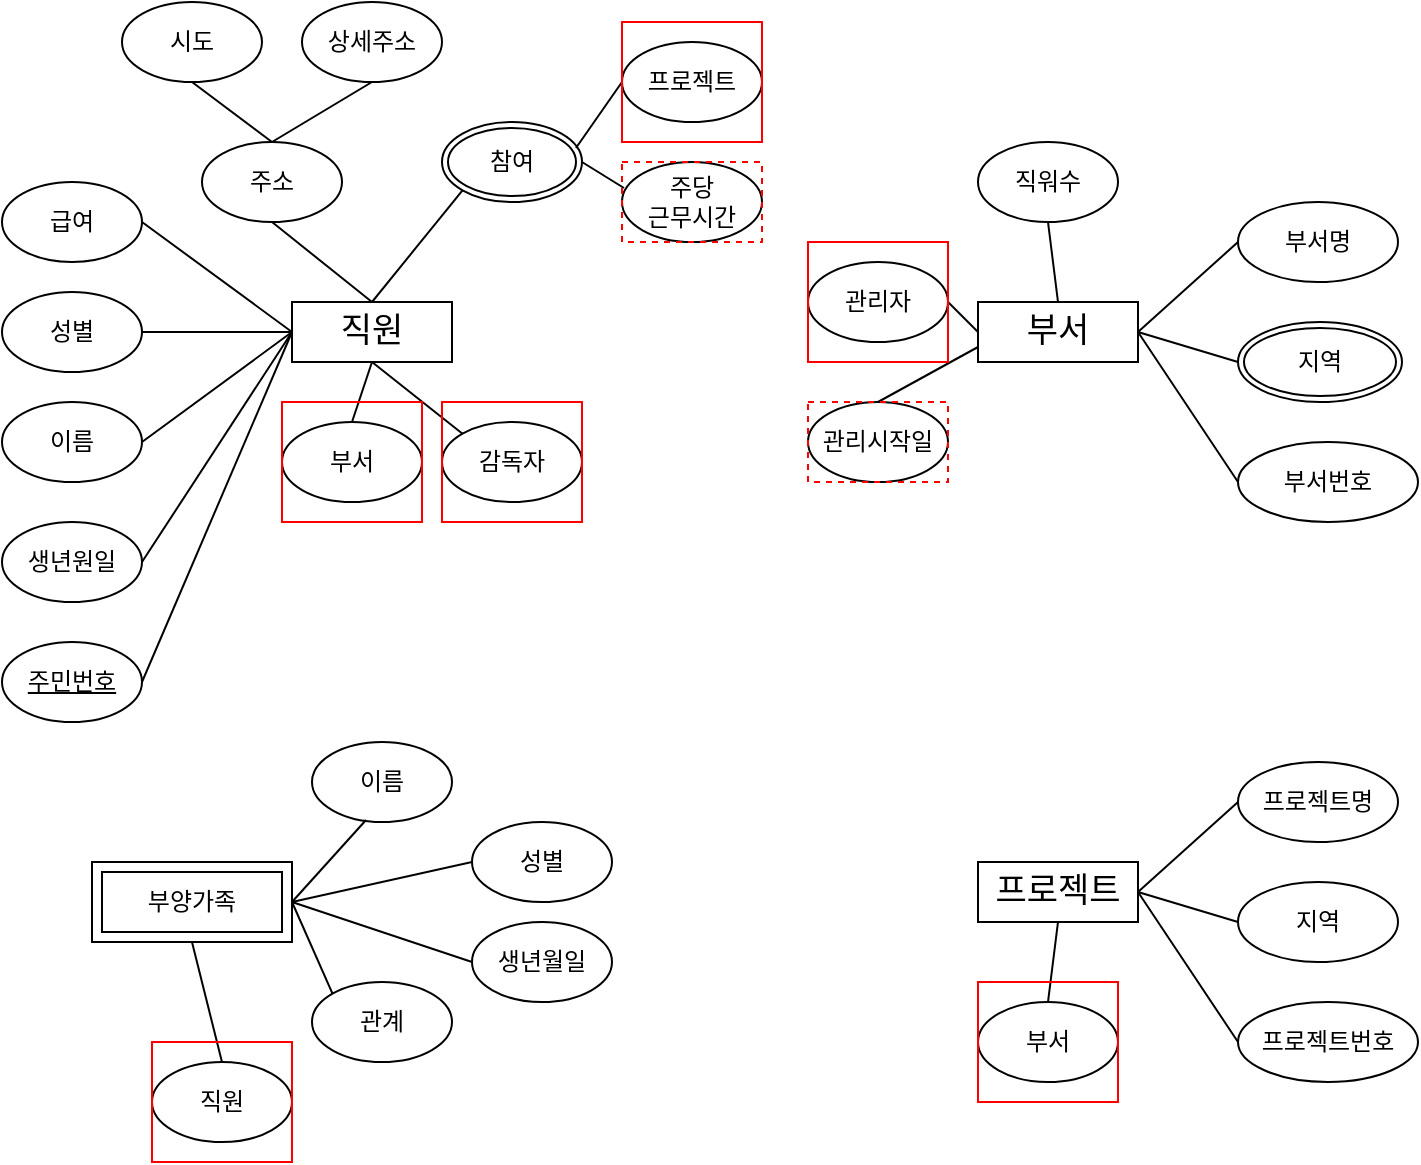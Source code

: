 <mxfile version="21.6.1" type="github">
  <diagram name="페이지-1" id="81K0AAlTXBskSxtC1oPu">
    <mxGraphModel dx="1434" dy="828" grid="1" gridSize="10" guides="1" tooltips="1" connect="1" arrows="1" fold="1" page="1" pageScale="1" pageWidth="827" pageHeight="1169" math="0" shadow="0">
      <root>
        <mxCell id="0" />
        <mxCell id="1" parent="0" />
        <mxCell id="_y7gnkOJSxhy1jmr7wn6-1" value="직원" style="rounded=0;whiteSpace=wrap;html=1;fontSize=17;" vertex="1" parent="1">
          <mxGeometry x="195" y="270" width="80" height="30" as="geometry" />
        </mxCell>
        <mxCell id="_y7gnkOJSxhy1jmr7wn6-2" value="시도" style="ellipse;whiteSpace=wrap;html=1;" vertex="1" parent="1">
          <mxGeometry x="110" y="120" width="70" height="40" as="geometry" />
        </mxCell>
        <mxCell id="_y7gnkOJSxhy1jmr7wn6-3" value="상세주소" style="ellipse;whiteSpace=wrap;html=1;" vertex="1" parent="1">
          <mxGeometry x="200" y="120" width="70" height="40" as="geometry" />
        </mxCell>
        <mxCell id="_y7gnkOJSxhy1jmr7wn6-4" value="주소" style="ellipse;whiteSpace=wrap;html=1;" vertex="1" parent="1">
          <mxGeometry x="150" y="190" width="70" height="40" as="geometry" />
        </mxCell>
        <mxCell id="_y7gnkOJSxhy1jmr7wn6-5" value="" style="endArrow=none;html=1;rounded=0;entryX=0.5;entryY=0;entryDx=0;entryDy=0;exitX=0.5;exitY=1;exitDx=0;exitDy=0;" edge="1" parent="1" source="_y7gnkOJSxhy1jmr7wn6-2" target="_y7gnkOJSxhy1jmr7wn6-4">
          <mxGeometry width="50" height="50" relative="1" as="geometry">
            <mxPoint x="650" y="400" as="sourcePoint" />
            <mxPoint x="700" y="350" as="targetPoint" />
          </mxGeometry>
        </mxCell>
        <mxCell id="_y7gnkOJSxhy1jmr7wn6-6" value="" style="endArrow=none;html=1;rounded=0;exitX=0.5;exitY=1;exitDx=0;exitDy=0;" edge="1" parent="1" source="_y7gnkOJSxhy1jmr7wn6-3">
          <mxGeometry width="50" height="50" relative="1" as="geometry">
            <mxPoint x="135" y="170" as="sourcePoint" />
            <mxPoint x="185" y="190" as="targetPoint" />
          </mxGeometry>
        </mxCell>
        <mxCell id="_y7gnkOJSxhy1jmr7wn6-7" value="참여" style="ellipse;shape=doubleEllipse;margin=3;whiteSpace=wrap;html=1;align=center;" vertex="1" parent="1">
          <mxGeometry x="270" y="180" width="70" height="40" as="geometry" />
        </mxCell>
        <mxCell id="_y7gnkOJSxhy1jmr7wn6-8" value="프로젝트" style="ellipse;whiteSpace=wrap;html=1;" vertex="1" parent="1">
          <mxGeometry x="360" y="140" width="70" height="40" as="geometry" />
        </mxCell>
        <mxCell id="_y7gnkOJSxhy1jmr7wn6-9" value="주당&lt;br&gt;근무시간" style="ellipse;whiteSpace=wrap;html=1;" vertex="1" parent="1">
          <mxGeometry x="360" y="200" width="70" height="40" as="geometry" />
        </mxCell>
        <mxCell id="_y7gnkOJSxhy1jmr7wn6-10" value="" style="endArrow=none;html=1;rounded=0;exitX=0;exitY=1;exitDx=0;exitDy=0;entryX=0.5;entryY=0;entryDx=0;entryDy=0;" edge="1" parent="1" source="_y7gnkOJSxhy1jmr7wn6-7" target="_y7gnkOJSxhy1jmr7wn6-1">
          <mxGeometry width="50" height="50" relative="1" as="geometry">
            <mxPoint x="245" y="170" as="sourcePoint" />
            <mxPoint x="195" y="200" as="targetPoint" />
          </mxGeometry>
        </mxCell>
        <mxCell id="_y7gnkOJSxhy1jmr7wn6-11" value="" style="endArrow=none;html=1;rounded=0;exitX=0.5;exitY=1;exitDx=0;exitDy=0;entryX=0.5;entryY=0;entryDx=0;entryDy=0;" edge="1" parent="1" source="_y7gnkOJSxhy1jmr7wn6-4" target="_y7gnkOJSxhy1jmr7wn6-1">
          <mxGeometry width="50" height="50" relative="1" as="geometry">
            <mxPoint x="290" y="234" as="sourcePoint" />
            <mxPoint x="210" y="270" as="targetPoint" />
          </mxGeometry>
        </mxCell>
        <mxCell id="_y7gnkOJSxhy1jmr7wn6-13" value="" style="endArrow=none;html=1;rounded=0;exitX=0;exitY=0.5;exitDx=0;exitDy=0;entryX=0.957;entryY=0.325;entryDx=0;entryDy=0;entryPerimeter=0;" edge="1" parent="1" source="_y7gnkOJSxhy1jmr7wn6-8" target="_y7gnkOJSxhy1jmr7wn6-7">
          <mxGeometry width="50" height="50" relative="1" as="geometry">
            <mxPoint x="290" y="234" as="sourcePoint" />
            <mxPoint x="340" y="210" as="targetPoint" />
          </mxGeometry>
        </mxCell>
        <mxCell id="_y7gnkOJSxhy1jmr7wn6-14" value="" style="endArrow=none;html=1;rounded=0;exitX=0.014;exitY=0.325;exitDx=0;exitDy=0;exitPerimeter=0;entryX=1;entryY=0.5;entryDx=0;entryDy=0;" edge="1" parent="1" source="_y7gnkOJSxhy1jmr7wn6-9" target="_y7gnkOJSxhy1jmr7wn6-7">
          <mxGeometry width="50" height="50" relative="1" as="geometry">
            <mxPoint x="370" y="182" as="sourcePoint" />
            <mxPoint x="340" y="210" as="targetPoint" />
          </mxGeometry>
        </mxCell>
        <mxCell id="_y7gnkOJSxhy1jmr7wn6-17" value="부서" style="ellipse;whiteSpace=wrap;html=1;" vertex="1" parent="1">
          <mxGeometry x="190" y="330" width="70" height="40" as="geometry" />
        </mxCell>
        <mxCell id="_y7gnkOJSxhy1jmr7wn6-18" value="감독자" style="ellipse;whiteSpace=wrap;html=1;" vertex="1" parent="1">
          <mxGeometry x="270" y="330" width="70" height="40" as="geometry" />
        </mxCell>
        <mxCell id="_y7gnkOJSxhy1jmr7wn6-19" value="급여" style="ellipse;whiteSpace=wrap;html=1;" vertex="1" parent="1">
          <mxGeometry x="50" y="210" width="70" height="40" as="geometry" />
        </mxCell>
        <mxCell id="_y7gnkOJSxhy1jmr7wn6-20" value="성별" style="ellipse;whiteSpace=wrap;html=1;" vertex="1" parent="1">
          <mxGeometry x="50" y="265" width="70" height="40" as="geometry" />
        </mxCell>
        <mxCell id="_y7gnkOJSxhy1jmr7wn6-21" value="이름" style="ellipse;whiteSpace=wrap;html=1;" vertex="1" parent="1">
          <mxGeometry x="50" y="320" width="70" height="40" as="geometry" />
        </mxCell>
        <mxCell id="_y7gnkOJSxhy1jmr7wn6-22" value="생년원일" style="ellipse;whiteSpace=wrap;html=1;" vertex="1" parent="1">
          <mxGeometry x="50" y="380" width="70" height="40" as="geometry" />
        </mxCell>
        <mxCell id="_y7gnkOJSxhy1jmr7wn6-23" value="&lt;u&gt;주민번호&lt;/u&gt;" style="ellipse;whiteSpace=wrap;html=1;" vertex="1" parent="1">
          <mxGeometry x="50" y="440" width="70" height="40" as="geometry" />
        </mxCell>
        <mxCell id="_y7gnkOJSxhy1jmr7wn6-25" value="" style="endArrow=none;html=1;rounded=0;exitX=1;exitY=0.5;exitDx=0;exitDy=0;entryX=0;entryY=0.5;entryDx=0;entryDy=0;" edge="1" parent="1" source="_y7gnkOJSxhy1jmr7wn6-19" target="_y7gnkOJSxhy1jmr7wn6-1">
          <mxGeometry width="50" height="50" relative="1" as="geometry">
            <mxPoint x="195" y="240" as="sourcePoint" />
            <mxPoint x="245" y="280" as="targetPoint" />
          </mxGeometry>
        </mxCell>
        <mxCell id="_y7gnkOJSxhy1jmr7wn6-26" value="" style="endArrow=none;html=1;rounded=0;exitX=1;exitY=0.5;exitDx=0;exitDy=0;entryX=0;entryY=0.5;entryDx=0;entryDy=0;" edge="1" parent="1" source="_y7gnkOJSxhy1jmr7wn6-20" target="_y7gnkOJSxhy1jmr7wn6-1">
          <mxGeometry width="50" height="50" relative="1" as="geometry">
            <mxPoint x="130" y="240" as="sourcePoint" />
            <mxPoint x="205" y="295" as="targetPoint" />
          </mxGeometry>
        </mxCell>
        <mxCell id="_y7gnkOJSxhy1jmr7wn6-27" value="" style="endArrow=none;html=1;rounded=0;exitX=1;exitY=0.5;exitDx=0;exitDy=0;entryX=0;entryY=0.5;entryDx=0;entryDy=0;" edge="1" parent="1" source="_y7gnkOJSxhy1jmr7wn6-21" target="_y7gnkOJSxhy1jmr7wn6-1">
          <mxGeometry width="50" height="50" relative="1" as="geometry">
            <mxPoint x="130" y="295" as="sourcePoint" />
            <mxPoint x="205" y="295" as="targetPoint" />
          </mxGeometry>
        </mxCell>
        <mxCell id="_y7gnkOJSxhy1jmr7wn6-28" value="" style="endArrow=none;html=1;rounded=0;exitX=1;exitY=0.5;exitDx=0;exitDy=0;entryX=0;entryY=0.5;entryDx=0;entryDy=0;" edge="1" parent="1" source="_y7gnkOJSxhy1jmr7wn6-22" target="_y7gnkOJSxhy1jmr7wn6-1">
          <mxGeometry width="50" height="50" relative="1" as="geometry">
            <mxPoint x="130" y="350" as="sourcePoint" />
            <mxPoint x="205" y="295" as="targetPoint" />
          </mxGeometry>
        </mxCell>
        <mxCell id="_y7gnkOJSxhy1jmr7wn6-29" value="" style="endArrow=none;html=1;rounded=0;exitX=1;exitY=0.5;exitDx=0;exitDy=0;entryX=0;entryY=0.5;entryDx=0;entryDy=0;" edge="1" parent="1" source="_y7gnkOJSxhy1jmr7wn6-23" target="_y7gnkOJSxhy1jmr7wn6-1">
          <mxGeometry width="50" height="50" relative="1" as="geometry">
            <mxPoint x="130" y="410" as="sourcePoint" />
            <mxPoint x="205" y="295" as="targetPoint" />
          </mxGeometry>
        </mxCell>
        <mxCell id="_y7gnkOJSxhy1jmr7wn6-30" value="" style="endArrow=none;html=1;rounded=0;exitX=0.5;exitY=0;exitDx=0;exitDy=0;entryX=0.5;entryY=1;entryDx=0;entryDy=0;" edge="1" parent="1" source="_y7gnkOJSxhy1jmr7wn6-17" target="_y7gnkOJSxhy1jmr7wn6-1">
          <mxGeometry width="50" height="50" relative="1" as="geometry">
            <mxPoint x="290" y="224" as="sourcePoint" />
            <mxPoint x="245" y="280" as="targetPoint" />
          </mxGeometry>
        </mxCell>
        <mxCell id="_y7gnkOJSxhy1jmr7wn6-31" value="" style="endArrow=none;html=1;rounded=0;exitX=0;exitY=0;exitDx=0;exitDy=0;entryX=0.5;entryY=1;entryDx=0;entryDy=0;" edge="1" parent="1" source="_y7gnkOJSxhy1jmr7wn6-18" target="_y7gnkOJSxhy1jmr7wn6-1">
          <mxGeometry width="50" height="50" relative="1" as="geometry">
            <mxPoint x="235" y="340" as="sourcePoint" />
            <mxPoint x="245" y="310" as="targetPoint" />
          </mxGeometry>
        </mxCell>
        <mxCell id="_y7gnkOJSxhy1jmr7wn6-32" value="부양가족" style="shape=ext;margin=3;double=1;whiteSpace=wrap;html=1;align=center;" vertex="1" parent="1">
          <mxGeometry x="95" y="550" width="100" height="40" as="geometry" />
        </mxCell>
        <mxCell id="_y7gnkOJSxhy1jmr7wn6-33" value="직원" style="ellipse;whiteSpace=wrap;html=1;" vertex="1" parent="1">
          <mxGeometry x="125" y="650" width="70" height="40" as="geometry" />
        </mxCell>
        <mxCell id="_y7gnkOJSxhy1jmr7wn6-34" value="이름" style="ellipse;whiteSpace=wrap;html=1;" vertex="1" parent="1">
          <mxGeometry x="205" y="490" width="70" height="40" as="geometry" />
        </mxCell>
        <mxCell id="_y7gnkOJSxhy1jmr7wn6-35" value="성별" style="ellipse;whiteSpace=wrap;html=1;" vertex="1" parent="1">
          <mxGeometry x="285" y="530" width="70" height="40" as="geometry" />
        </mxCell>
        <mxCell id="_y7gnkOJSxhy1jmr7wn6-37" value="생년월일" style="ellipse;whiteSpace=wrap;html=1;" vertex="1" parent="1">
          <mxGeometry x="285" y="580" width="70" height="40" as="geometry" />
        </mxCell>
        <mxCell id="_y7gnkOJSxhy1jmr7wn6-38" value="관계" style="ellipse;whiteSpace=wrap;html=1;" vertex="1" parent="1">
          <mxGeometry x="205" y="610" width="70" height="40" as="geometry" />
        </mxCell>
        <mxCell id="_y7gnkOJSxhy1jmr7wn6-39" value="" style="endArrow=none;html=1;rounded=0;exitX=0.5;exitY=1;exitDx=0;exitDy=0;entryX=0.5;entryY=0;entryDx=0;entryDy=0;" edge="1" parent="1" source="_y7gnkOJSxhy1jmr7wn6-32" target="_y7gnkOJSxhy1jmr7wn6-33">
          <mxGeometry width="50" height="50" relative="1" as="geometry">
            <mxPoint x="105" y="440" as="sourcePoint" />
            <mxPoint x="180" y="265" as="targetPoint" />
          </mxGeometry>
        </mxCell>
        <mxCell id="_y7gnkOJSxhy1jmr7wn6-40" value="" style="endArrow=none;html=1;rounded=0;exitX=1;exitY=0.5;exitDx=0;exitDy=0;entryX=0;entryY=0;entryDx=0;entryDy=0;" edge="1" parent="1" source="_y7gnkOJSxhy1jmr7wn6-32" target="_y7gnkOJSxhy1jmr7wn6-38">
          <mxGeometry width="50" height="50" relative="1" as="geometry">
            <mxPoint x="155" y="600" as="sourcePoint" />
            <mxPoint x="170" y="660" as="targetPoint" />
          </mxGeometry>
        </mxCell>
        <mxCell id="_y7gnkOJSxhy1jmr7wn6-41" value="" style="endArrow=none;html=1;rounded=0;exitX=1;exitY=0.5;exitDx=0;exitDy=0;entryX=0.386;entryY=0.975;entryDx=0;entryDy=0;entryPerimeter=0;" edge="1" parent="1" source="_y7gnkOJSxhy1jmr7wn6-32" target="_y7gnkOJSxhy1jmr7wn6-34">
          <mxGeometry width="50" height="50" relative="1" as="geometry">
            <mxPoint x="205" y="580" as="sourcePoint" />
            <mxPoint x="225" y="626" as="targetPoint" />
          </mxGeometry>
        </mxCell>
        <mxCell id="_y7gnkOJSxhy1jmr7wn6-42" value="" style="endArrow=none;html=1;rounded=0;entryX=0;entryY=0.5;entryDx=0;entryDy=0;exitX=1;exitY=0.5;exitDx=0;exitDy=0;" edge="1" parent="1" source="_y7gnkOJSxhy1jmr7wn6-32" target="_y7gnkOJSxhy1jmr7wn6-35">
          <mxGeometry width="50" height="50" relative="1" as="geometry">
            <mxPoint x="195" y="570" as="sourcePoint" />
            <mxPoint x="229" y="541" as="targetPoint" />
          </mxGeometry>
        </mxCell>
        <mxCell id="_y7gnkOJSxhy1jmr7wn6-43" value="" style="endArrow=none;html=1;rounded=0;entryX=0;entryY=0.5;entryDx=0;entryDy=0;" edge="1" parent="1" target="_y7gnkOJSxhy1jmr7wn6-37">
          <mxGeometry width="50" height="50" relative="1" as="geometry">
            <mxPoint x="195" y="570" as="sourcePoint" />
            <mxPoint x="295" y="560" as="targetPoint" />
          </mxGeometry>
        </mxCell>
        <mxCell id="_y7gnkOJSxhy1jmr7wn6-44" value="프로젝트" style="rounded=0;whiteSpace=wrap;html=1;fontSize=17;" vertex="1" parent="1">
          <mxGeometry x="538" y="550" width="80" height="30" as="geometry" />
        </mxCell>
        <mxCell id="_y7gnkOJSxhy1jmr7wn6-45" value="부서" style="ellipse;whiteSpace=wrap;html=1;" vertex="1" parent="1">
          <mxGeometry x="538" y="620" width="70" height="40" as="geometry" />
        </mxCell>
        <mxCell id="_y7gnkOJSxhy1jmr7wn6-46" value="프로젝트명" style="ellipse;whiteSpace=wrap;html=1;" vertex="1" parent="1">
          <mxGeometry x="668" y="500" width="80" height="40" as="geometry" />
        </mxCell>
        <mxCell id="_y7gnkOJSxhy1jmr7wn6-47" value="지역" style="ellipse;whiteSpace=wrap;html=1;" vertex="1" parent="1">
          <mxGeometry x="668" y="560" width="80" height="40" as="geometry" />
        </mxCell>
        <mxCell id="_y7gnkOJSxhy1jmr7wn6-48" value="프로젝트번호" style="ellipse;whiteSpace=wrap;html=1;" vertex="1" parent="1">
          <mxGeometry x="668" y="620" width="90" height="40" as="geometry" />
        </mxCell>
        <mxCell id="_y7gnkOJSxhy1jmr7wn6-49" value="" style="endArrow=none;html=1;rounded=0;entryX=0.5;entryY=0;entryDx=0;entryDy=0;exitX=0.5;exitY=1;exitDx=0;exitDy=0;" edge="1" parent="1" source="_y7gnkOJSxhy1jmr7wn6-44" target="_y7gnkOJSxhy1jmr7wn6-45">
          <mxGeometry width="50" height="50" relative="1" as="geometry">
            <mxPoint x="283" y="580" as="sourcePoint" />
            <mxPoint x="373" y="610" as="targetPoint" />
          </mxGeometry>
        </mxCell>
        <mxCell id="_y7gnkOJSxhy1jmr7wn6-50" value="" style="endArrow=none;html=1;rounded=0;entryX=0;entryY=0.5;entryDx=0;entryDy=0;exitX=1;exitY=0.5;exitDx=0;exitDy=0;" edge="1" parent="1" source="_y7gnkOJSxhy1jmr7wn6-44" target="_y7gnkOJSxhy1jmr7wn6-48">
          <mxGeometry width="50" height="50" relative="1" as="geometry">
            <mxPoint x="588" y="590" as="sourcePoint" />
            <mxPoint x="583" y="630" as="targetPoint" />
          </mxGeometry>
        </mxCell>
        <mxCell id="_y7gnkOJSxhy1jmr7wn6-51" value="" style="endArrow=none;html=1;rounded=0;entryX=0;entryY=0.5;entryDx=0;entryDy=0;exitX=1;exitY=0.5;exitDx=0;exitDy=0;" edge="1" parent="1" source="_y7gnkOJSxhy1jmr7wn6-44" target="_y7gnkOJSxhy1jmr7wn6-47">
          <mxGeometry width="50" height="50" relative="1" as="geometry">
            <mxPoint x="628" y="575" as="sourcePoint" />
            <mxPoint x="678" y="650" as="targetPoint" />
          </mxGeometry>
        </mxCell>
        <mxCell id="_y7gnkOJSxhy1jmr7wn6-52" value="" style="endArrow=none;html=1;rounded=0;entryX=0;entryY=0.5;entryDx=0;entryDy=0;exitX=1;exitY=0.5;exitDx=0;exitDy=0;" edge="1" parent="1" source="_y7gnkOJSxhy1jmr7wn6-44" target="_y7gnkOJSxhy1jmr7wn6-46">
          <mxGeometry width="50" height="50" relative="1" as="geometry">
            <mxPoint x="618" y="570" as="sourcePoint" />
            <mxPoint x="678" y="590" as="targetPoint" />
          </mxGeometry>
        </mxCell>
        <mxCell id="_y7gnkOJSxhy1jmr7wn6-62" value="부서" style="rounded=0;whiteSpace=wrap;html=1;fontSize=17;" vertex="1" parent="1">
          <mxGeometry x="538" y="270" width="80" height="30" as="geometry" />
        </mxCell>
        <mxCell id="_y7gnkOJSxhy1jmr7wn6-63" value="관리시작일" style="ellipse;whiteSpace=wrap;html=1;" vertex="1" parent="1">
          <mxGeometry x="453" y="320" width="70" height="40" as="geometry" />
        </mxCell>
        <mxCell id="_y7gnkOJSxhy1jmr7wn6-64" value="부서명" style="ellipse;whiteSpace=wrap;html=1;" vertex="1" parent="1">
          <mxGeometry x="668" y="220" width="80" height="40" as="geometry" />
        </mxCell>
        <mxCell id="_y7gnkOJSxhy1jmr7wn6-66" value="부서번호" style="ellipse;whiteSpace=wrap;html=1;" vertex="1" parent="1">
          <mxGeometry x="668" y="340" width="90" height="40" as="geometry" />
        </mxCell>
        <mxCell id="_y7gnkOJSxhy1jmr7wn6-67" value="" style="endArrow=none;html=1;rounded=0;entryX=0.5;entryY=0;entryDx=0;entryDy=0;exitX=0;exitY=0.75;exitDx=0;exitDy=0;" edge="1" parent="1" source="_y7gnkOJSxhy1jmr7wn6-62" target="_y7gnkOJSxhy1jmr7wn6-63">
          <mxGeometry width="50" height="50" relative="1" as="geometry">
            <mxPoint x="283" y="300" as="sourcePoint" />
            <mxPoint x="373" y="330" as="targetPoint" />
          </mxGeometry>
        </mxCell>
        <mxCell id="_y7gnkOJSxhy1jmr7wn6-68" value="" style="endArrow=none;html=1;rounded=0;entryX=0;entryY=0.5;entryDx=0;entryDy=0;exitX=1;exitY=0.5;exitDx=0;exitDy=0;" edge="1" parent="1" source="_y7gnkOJSxhy1jmr7wn6-62" target="_y7gnkOJSxhy1jmr7wn6-66">
          <mxGeometry width="50" height="50" relative="1" as="geometry">
            <mxPoint x="588" y="310" as="sourcePoint" />
            <mxPoint x="583" y="350" as="targetPoint" />
          </mxGeometry>
        </mxCell>
        <mxCell id="_y7gnkOJSxhy1jmr7wn6-69" value="" style="endArrow=none;html=1;rounded=0;entryX=0;entryY=0.5;entryDx=0;entryDy=0;exitX=1;exitY=0.5;exitDx=0;exitDy=0;" edge="1" parent="1" source="_y7gnkOJSxhy1jmr7wn6-62">
          <mxGeometry width="50" height="50" relative="1" as="geometry">
            <mxPoint x="628" y="295" as="sourcePoint" />
            <mxPoint x="668" y="300" as="targetPoint" />
          </mxGeometry>
        </mxCell>
        <mxCell id="_y7gnkOJSxhy1jmr7wn6-70" value="" style="endArrow=none;html=1;rounded=0;entryX=0;entryY=0.5;entryDx=0;entryDy=0;exitX=1;exitY=0.5;exitDx=0;exitDy=0;" edge="1" parent="1" source="_y7gnkOJSxhy1jmr7wn6-62" target="_y7gnkOJSxhy1jmr7wn6-64">
          <mxGeometry width="50" height="50" relative="1" as="geometry">
            <mxPoint x="618" y="290" as="sourcePoint" />
            <mxPoint x="678" y="310" as="targetPoint" />
          </mxGeometry>
        </mxCell>
        <mxCell id="_y7gnkOJSxhy1jmr7wn6-71" value="관리자" style="ellipse;whiteSpace=wrap;html=1;" vertex="1" parent="1">
          <mxGeometry x="453" y="250" width="70" height="40" as="geometry" />
        </mxCell>
        <mxCell id="_y7gnkOJSxhy1jmr7wn6-72" value="직워수" style="ellipse;whiteSpace=wrap;html=1;" vertex="1" parent="1">
          <mxGeometry x="538" y="190" width="70" height="40" as="geometry" />
        </mxCell>
        <mxCell id="_y7gnkOJSxhy1jmr7wn6-73" value="" style="endArrow=none;html=1;rounded=0;entryX=0.5;entryY=0;entryDx=0;entryDy=0;exitX=0.5;exitY=1;exitDx=0;exitDy=0;" edge="1" parent="1" source="_y7gnkOJSxhy1jmr7wn6-72" target="_y7gnkOJSxhy1jmr7wn6-62">
          <mxGeometry width="50" height="50" relative="1" as="geometry">
            <mxPoint x="588" y="310" as="sourcePoint" />
            <mxPoint x="583" y="350" as="targetPoint" />
          </mxGeometry>
        </mxCell>
        <mxCell id="_y7gnkOJSxhy1jmr7wn6-74" value="" style="endArrow=none;html=1;rounded=0;entryX=0;entryY=0.5;entryDx=0;entryDy=0;exitX=1;exitY=0.5;exitDx=0;exitDy=0;" edge="1" parent="1" source="_y7gnkOJSxhy1jmr7wn6-71" target="_y7gnkOJSxhy1jmr7wn6-62">
          <mxGeometry width="50" height="50" relative="1" as="geometry">
            <mxPoint x="583" y="240" as="sourcePoint" />
            <mxPoint x="588" y="280" as="targetPoint" />
          </mxGeometry>
        </mxCell>
        <mxCell id="_y7gnkOJSxhy1jmr7wn6-76" value="지역" style="ellipse;shape=doubleEllipse;margin=3;whiteSpace=wrap;html=1;align=center;" vertex="1" parent="1">
          <mxGeometry x="668" y="280" width="82" height="40" as="geometry" />
        </mxCell>
        <mxCell id="_y7gnkOJSxhy1jmr7wn6-78" value="" style="whiteSpace=wrap;html=1;align=center;fillColor=none;strokeColor=#FF0000;" vertex="1" parent="1">
          <mxGeometry x="190" y="320" width="70" height="60" as="geometry" />
        </mxCell>
        <mxCell id="_y7gnkOJSxhy1jmr7wn6-81" value="" style="whiteSpace=wrap;html=1;align=center;fillColor=none;strokeColor=#FF0000;" vertex="1" parent="1">
          <mxGeometry x="270" y="320" width="70" height="60" as="geometry" />
        </mxCell>
        <mxCell id="_y7gnkOJSxhy1jmr7wn6-82" value="" style="whiteSpace=wrap;html=1;align=center;fillColor=none;strokeColor=#FF0000;" vertex="1" parent="1">
          <mxGeometry x="360" y="130" width="70" height="60" as="geometry" />
        </mxCell>
        <mxCell id="_y7gnkOJSxhy1jmr7wn6-83" value="" style="whiteSpace=wrap;html=1;align=center;fillColor=none;strokeColor=#FF0000;dashed=1;" vertex="1" parent="1">
          <mxGeometry x="360" y="200" width="70" height="40" as="geometry" />
        </mxCell>
        <mxCell id="_y7gnkOJSxhy1jmr7wn6-84" value="" style="whiteSpace=wrap;html=1;align=center;fillColor=none;strokeColor=#FF0000;" vertex="1" parent="1">
          <mxGeometry x="453" y="240" width="70" height="60" as="geometry" />
        </mxCell>
        <mxCell id="_y7gnkOJSxhy1jmr7wn6-85" value="" style="whiteSpace=wrap;html=1;align=center;fillColor=none;strokeColor=#FF0000;dashed=1;" vertex="1" parent="1">
          <mxGeometry x="453" y="320" width="70" height="40" as="geometry" />
        </mxCell>
        <mxCell id="_y7gnkOJSxhy1jmr7wn6-86" value="" style="whiteSpace=wrap;html=1;align=center;fillColor=none;strokeColor=#FF0000;" vertex="1" parent="1">
          <mxGeometry x="125" y="640" width="70" height="60" as="geometry" />
        </mxCell>
        <mxCell id="_y7gnkOJSxhy1jmr7wn6-87" value="" style="whiteSpace=wrap;html=1;align=center;fillColor=none;strokeColor=#FF0000;" vertex="1" parent="1">
          <mxGeometry x="538" y="610" width="70" height="60" as="geometry" />
        </mxCell>
      </root>
    </mxGraphModel>
  </diagram>
</mxfile>

